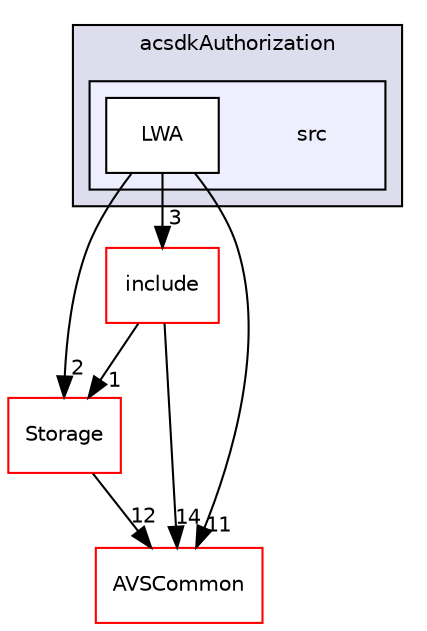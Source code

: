 digraph "/workplace/avs-device-sdk/core/Authorization/acsdkAuthorization/src" {
  compound=true
  node [ fontsize="10", fontname="Helvetica"];
  edge [ labelfontsize="10", labelfontname="Helvetica"];
  subgraph clusterdir_a657ea8218925521064f3f31430b0c8a {
    graph [ bgcolor="#ddddee", pencolor="black", label="acsdkAuthorization" fontname="Helvetica", fontsize="10", URL="dir_a657ea8218925521064f3f31430b0c8a.html"]
  subgraph clusterdir_273668a2e5d00afeb7a6f40d714ffcad {
    graph [ bgcolor="#eeeeff", pencolor="black", label="" URL="dir_273668a2e5d00afeb7a6f40d714ffcad.html"];
    dir_273668a2e5d00afeb7a6f40d714ffcad [shape=plaintext label="src"];
    dir_05f6be8e14b0e136d7bf33ba9d573b42 [shape=box label="LWA" color="black" fillcolor="white" style="filled" URL="dir_05f6be8e14b0e136d7bf33ba9d573b42.html"];
  }
  }
  dir_d29c5f5a2915d6c5388c9daae4f109c7 [shape=box label="Storage" fillcolor="white" style="filled" color="red" URL="dir_d29c5f5a2915d6c5388c9daae4f109c7.html"];
  dir_d6fb074bf6e6d2b2c934ba7c4ac2d610 [shape=box label="include" fillcolor="white" style="filled" color="red" URL="dir_d6fb074bf6e6d2b2c934ba7c4ac2d610.html"];
  dir_13e65effb2bde530b17b3d5eefcd0266 [shape=box label="AVSCommon" fillcolor="white" style="filled" color="red" URL="dir_13e65effb2bde530b17b3d5eefcd0266.html"];
  dir_d29c5f5a2915d6c5388c9daae4f109c7->dir_13e65effb2bde530b17b3d5eefcd0266 [headlabel="12", labeldistance=1.5 headhref="dir_000643_000017.html"];
  dir_d6fb074bf6e6d2b2c934ba7c4ac2d610->dir_d29c5f5a2915d6c5388c9daae4f109c7 [headlabel="1", labeldistance=1.5 headhref="dir_000500_000643.html"];
  dir_d6fb074bf6e6d2b2c934ba7c4ac2d610->dir_13e65effb2bde530b17b3d5eefcd0266 [headlabel="14", labeldistance=1.5 headhref="dir_000500_000017.html"];
  dir_05f6be8e14b0e136d7bf33ba9d573b42->dir_d29c5f5a2915d6c5388c9daae4f109c7 [headlabel="2", labeldistance=1.5 headhref="dir_000504_000643.html"];
  dir_05f6be8e14b0e136d7bf33ba9d573b42->dir_d6fb074bf6e6d2b2c934ba7c4ac2d610 [headlabel="3", labeldistance=1.5 headhref="dir_000504_000500.html"];
  dir_05f6be8e14b0e136d7bf33ba9d573b42->dir_13e65effb2bde530b17b3d5eefcd0266 [headlabel="11", labeldistance=1.5 headhref="dir_000504_000017.html"];
}
